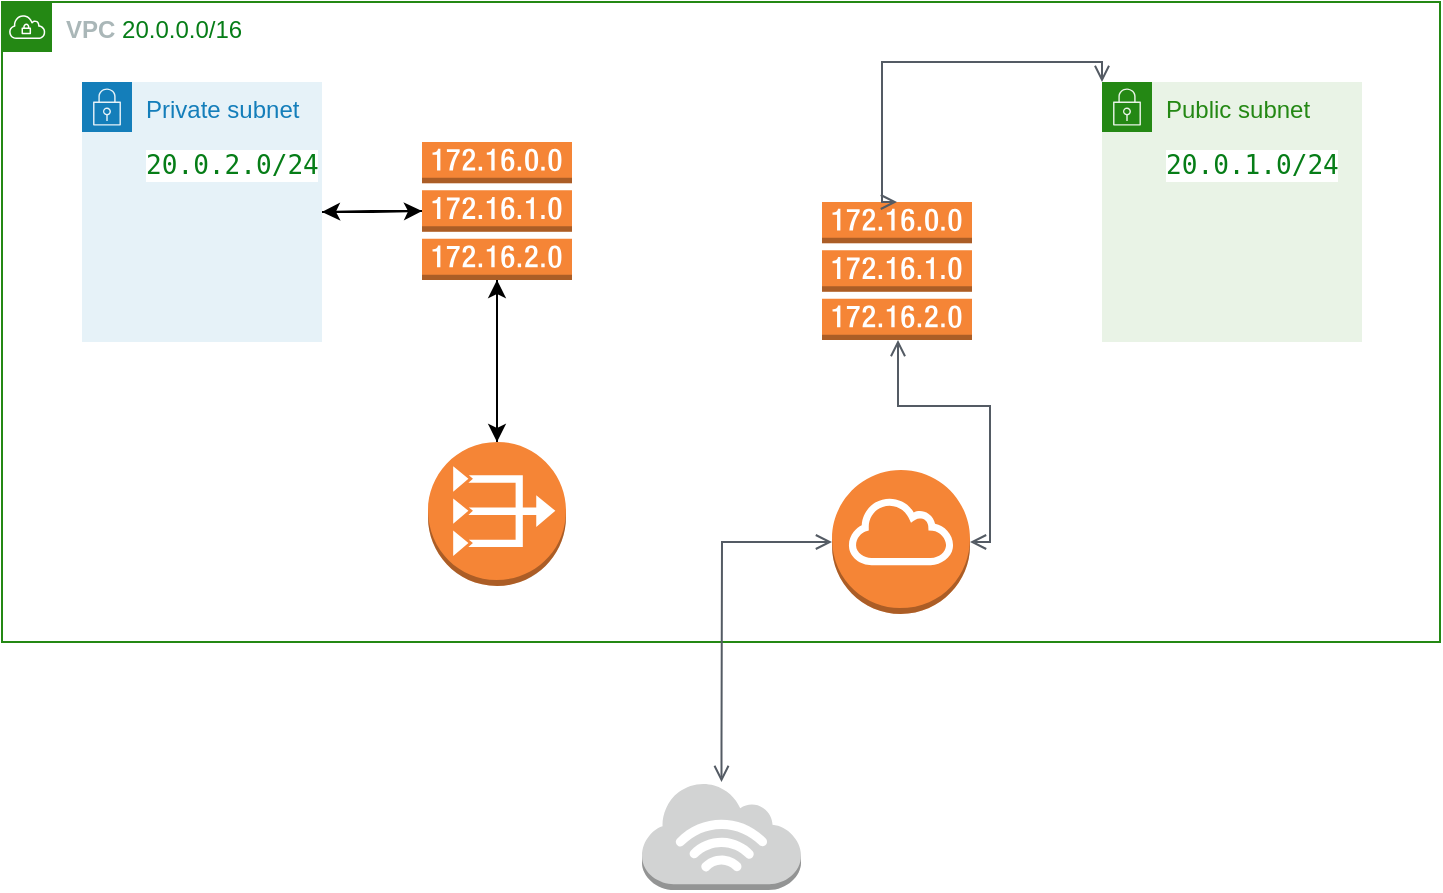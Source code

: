 <mxfile version="20.6.0" type="device"><diagram id="8Qoex6PeZSWuT55rTZxz" name="Page-1"><mxGraphModel dx="1186" dy="714" grid="1" gridSize="10" guides="1" tooltips="1" connect="1" arrows="1" fold="1" page="1" pageScale="1" pageWidth="827" pageHeight="1169" math="0" shadow="0"><root><mxCell id="0"/><mxCell id="1" parent="0"/><mxCell id="Ba4V8znOCR6o6sslzBLq-3" value="&lt;font style=&quot;font-size: 12px;&quot;&gt;&lt;b&gt;VPC&lt;/b&gt;&amp;nbsp;&lt;span style=&quot;color: rgb(6, 125, 23); background-color: rgb(255, 255, 255);&quot;&gt;20.0.0.0/16&lt;/span&gt;&lt;/font&gt;&lt;span style=&quot;background-color: initial;&quot;&gt;&amp;nbsp;&lt;/span&gt;" style="points=[[0,0],[0.25,0],[0.5,0],[0.75,0],[1,0],[1,0.25],[1,0.5],[1,0.75],[1,1],[0.75,1],[0.5,1],[0.25,1],[0,1],[0,0.75],[0,0.5],[0,0.25]];outlineConnect=0;gradientColor=none;html=1;whiteSpace=wrap;fontSize=12;fontStyle=0;container=1;pointerEvents=0;collapsible=0;recursiveResize=0;shape=mxgraph.aws4.group;grIcon=mxgraph.aws4.group_vpc;strokeColor=#248814;fillColor=none;verticalAlign=top;align=left;spacingLeft=30;fontColor=#AAB7B8;dashed=0;" vertex="1" parent="1"><mxGeometry x="40" y="120" width="719" height="320" as="geometry"/></mxCell><mxCell id="Ba4V8znOCR6o6sslzBLq-2" value="" style="outlineConnect=0;dashed=0;verticalLabelPosition=bottom;verticalAlign=top;align=center;html=1;shape=mxgraph.aws3.internet_gateway;fillColor=#F58536;gradientColor=none;" vertex="1" parent="Ba4V8znOCR6o6sslzBLq-3"><mxGeometry x="415" y="234" width="69" height="72" as="geometry"/></mxCell><mxCell id="Ba4V8znOCR6o6sslzBLq-18" style="edgeStyle=orthogonalEdgeStyle;rounded=0;orthogonalLoop=1;jettySize=auto;html=1;entryX=0;entryY=0.5;entryDx=0;entryDy=0;entryPerimeter=0;fontFamily=Helvetica;fontSize=12;" edge="1" parent="Ba4V8znOCR6o6sslzBLq-3" source="Ba4V8znOCR6o6sslzBLq-4" target="Ba4V8znOCR6o6sslzBLq-12"><mxGeometry relative="1" as="geometry"/></mxCell><mxCell id="Ba4V8znOCR6o6sslzBLq-4" value="Private subnet&lt;br&gt;&lt;pre style=&quot;background-color:#ffffff;color:#080808;font-family:'JetBrains Mono',monospace;font-size:9.8pt;&quot;&gt;&lt;span style=&quot;color:#067d17;&quot;&gt;20.0.2.0/24&lt;/span&gt;&lt;/pre&gt;" style="points=[[0,0],[0.25,0],[0.5,0],[0.75,0],[1,0],[1,0.25],[1,0.5],[1,0.75],[1,1],[0.75,1],[0.5,1],[0.25,1],[0,1],[0,0.75],[0,0.5],[0,0.25]];outlineConnect=0;gradientColor=none;html=1;whiteSpace=wrap;fontSize=12;fontStyle=0;container=1;pointerEvents=0;collapsible=0;recursiveResize=0;shape=mxgraph.aws4.group;grIcon=mxgraph.aws4.group_security_group;grStroke=0;strokeColor=#147EBA;fillColor=#E6F2F8;verticalAlign=top;align=left;spacingLeft=30;fontColor=#147EBA;dashed=0;fontFamily=Helvetica;" vertex="1" parent="Ba4V8znOCR6o6sslzBLq-3"><mxGeometry x="40" y="40" width="120" height="130" as="geometry"/></mxCell><mxCell id="Ba4V8znOCR6o6sslzBLq-5" value="Public subnet&lt;br&gt;&lt;pre style=&quot;background-color:#ffffff;color:#080808;font-family:'JetBrains Mono',monospace;font-size:9.8pt;&quot;&gt;&lt;span style=&quot;color:#067d17;&quot;&gt;20.0.1.0/24&lt;/span&gt;&lt;/pre&gt;" style="points=[[0,0],[0.25,0],[0.5,0],[0.75,0],[1,0],[1,0.25],[1,0.5],[1,0.75],[1,1],[0.75,1],[0.5,1],[0.25,1],[0,1],[0,0.75],[0,0.5],[0,0.25]];outlineConnect=0;gradientColor=none;html=1;whiteSpace=wrap;fontSize=12;fontStyle=0;container=1;pointerEvents=0;collapsible=0;recursiveResize=0;shape=mxgraph.aws4.group;grIcon=mxgraph.aws4.group_security_group;grStroke=0;strokeColor=#248814;fillColor=#E9F3E6;verticalAlign=top;align=left;spacingLeft=30;fontColor=#248814;dashed=0;fontFamily=Helvetica;" vertex="1" parent="Ba4V8znOCR6o6sslzBLq-3"><mxGeometry x="550" y="40" width="130" height="130" as="geometry"/></mxCell><mxCell id="Ba4V8znOCR6o6sslzBLq-6" value="" style="outlineConnect=0;dashed=0;verticalLabelPosition=bottom;verticalAlign=top;align=center;html=1;shape=mxgraph.aws3.route_table;fillColor=#F58536;gradientColor=none;fontFamily=Helvetica;fontSize=12;" vertex="1" parent="Ba4V8znOCR6o6sslzBLq-3"><mxGeometry x="410" y="100" width="75" height="69" as="geometry"/></mxCell><mxCell id="Ba4V8znOCR6o6sslzBLq-9" value="" style="edgeStyle=orthogonalEdgeStyle;html=1;endArrow=open;elbow=vertical;startArrow=open;startFill=0;endFill=0;strokeColor=#545B64;rounded=0;fontFamily=Helvetica;fontSize=12;exitX=1;exitY=0.5;exitDx=0;exitDy=0;exitPerimeter=0;" edge="1" parent="Ba4V8znOCR6o6sslzBLq-3" source="Ba4V8znOCR6o6sslzBLq-2" target="Ba4V8znOCR6o6sslzBLq-6"><mxGeometry width="100" relative="1" as="geometry"><mxPoint x="400" y="260" as="sourcePoint"/><mxPoint x="420" y="260" as="targetPoint"/><Array as="points"><mxPoint x="494" y="270"/><mxPoint x="494" y="202"/><mxPoint x="448" y="202"/></Array></mxGeometry></mxCell><mxCell id="Ba4V8znOCR6o6sslzBLq-11" value="" style="edgeStyle=orthogonalEdgeStyle;html=1;endArrow=open;elbow=vertical;startArrow=open;startFill=0;endFill=0;strokeColor=#545B64;rounded=0;fontFamily=Helvetica;fontSize=12;entryX=0;entryY=0;entryDx=0;entryDy=0;exitX=0.5;exitY=0;exitDx=0;exitDy=0;exitPerimeter=0;" edge="1" parent="Ba4V8znOCR6o6sslzBLq-3" source="Ba4V8znOCR6o6sslzBLq-6" target="Ba4V8znOCR6o6sslzBLq-5"><mxGeometry width="100" relative="1" as="geometry"><mxPoint x="320" y="260" as="sourcePoint"/><mxPoint x="420" y="260" as="targetPoint"/><Array as="points"><mxPoint x="440" y="100"/><mxPoint x="440" y="30"/><mxPoint x="550" y="30"/></Array></mxGeometry></mxCell><mxCell id="Ba4V8znOCR6o6sslzBLq-16" style="edgeStyle=orthogonalEdgeStyle;rounded=0;orthogonalLoop=1;jettySize=auto;html=1;entryX=0.5;entryY=0;entryDx=0;entryDy=0;entryPerimeter=0;fontFamily=Helvetica;fontSize=12;" edge="1" parent="Ba4V8znOCR6o6sslzBLq-3" source="Ba4V8znOCR6o6sslzBLq-12" target="Ba4V8znOCR6o6sslzBLq-14"><mxGeometry relative="1" as="geometry"/></mxCell><mxCell id="Ba4V8znOCR6o6sslzBLq-17" style="edgeStyle=orthogonalEdgeStyle;rounded=0;orthogonalLoop=1;jettySize=auto;html=1;entryX=1;entryY=0.5;entryDx=0;entryDy=0;fontFamily=Helvetica;fontSize=12;" edge="1" parent="Ba4V8znOCR6o6sslzBLq-3" source="Ba4V8znOCR6o6sslzBLq-12" target="Ba4V8znOCR6o6sslzBLq-4"><mxGeometry relative="1" as="geometry"/></mxCell><mxCell id="Ba4V8znOCR6o6sslzBLq-12" value="" style="outlineConnect=0;dashed=0;verticalLabelPosition=bottom;verticalAlign=top;align=center;html=1;shape=mxgraph.aws3.route_table;fillColor=#F58536;gradientColor=none;fontFamily=Helvetica;fontSize=12;" vertex="1" parent="Ba4V8znOCR6o6sslzBLq-3"><mxGeometry x="210" y="70" width="75" height="69" as="geometry"/></mxCell><mxCell id="Ba4V8znOCR6o6sslzBLq-15" style="edgeStyle=orthogonalEdgeStyle;rounded=0;orthogonalLoop=1;jettySize=auto;html=1;fontFamily=Helvetica;fontSize=12;" edge="1" parent="Ba4V8znOCR6o6sslzBLq-3" source="Ba4V8znOCR6o6sslzBLq-14" target="Ba4V8znOCR6o6sslzBLq-12"><mxGeometry relative="1" as="geometry"/></mxCell><mxCell id="Ba4V8znOCR6o6sslzBLq-14" value="" style="outlineConnect=0;dashed=0;verticalLabelPosition=bottom;verticalAlign=top;align=center;html=1;shape=mxgraph.aws3.vpc_nat_gateway;fillColor=#F58536;gradientColor=none;fontFamily=Helvetica;fontSize=12;" vertex="1" parent="Ba4V8znOCR6o6sslzBLq-3"><mxGeometry x="213" y="220" width="69" height="72" as="geometry"/></mxCell><mxCell id="Ba4V8znOCR6o6sslzBLq-7" value="" style="outlineConnect=0;dashed=0;verticalLabelPosition=bottom;verticalAlign=top;align=center;html=1;shape=mxgraph.aws3.internet_3;fillColor=#D2D3D3;gradientColor=none;fontFamily=Helvetica;fontSize=12;" vertex="1" parent="1"><mxGeometry x="360" y="510" width="79.5" height="54" as="geometry"/></mxCell><mxCell id="Ba4V8znOCR6o6sslzBLq-8" value="" style="edgeStyle=orthogonalEdgeStyle;html=1;endArrow=open;elbow=vertical;startArrow=open;startFill=0;endFill=0;strokeColor=#545B64;rounded=0;fontFamily=Helvetica;fontSize=12;" edge="1" parent="1" source="Ba4V8znOCR6o6sslzBLq-7" target="Ba4V8znOCR6o6sslzBLq-2"><mxGeometry width="100" relative="1" as="geometry"><mxPoint x="360" y="380" as="sourcePoint"/><mxPoint x="460" y="380" as="targetPoint"/><Array as="points"><mxPoint x="400" y="490"/><mxPoint x="400" y="490"/></Array></mxGeometry></mxCell></root></mxGraphModel></diagram></mxfile>